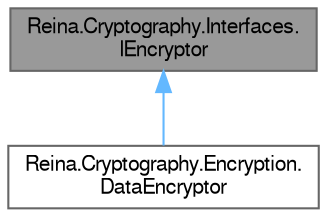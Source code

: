 digraph "Reina.Cryptography.Interfaces.IEncryptor"
{
 // LATEX_PDF_SIZE
  bgcolor="transparent";
  edge [fontname=FreeSans,fontsize=10,labelfontname=FreeSans,labelfontsize=10];
  node [fontname=FreeSans,fontsize=10,shape=box,height=0.2,width=0.4];
  Node1 [id="Node000001",label="Reina.Cryptography.Interfaces.\lIEncryptor",height=0.2,width=0.4,color="gray40", fillcolor="grey60", style="filled", fontcolor="black",tooltip="Defines the contract for the DataEncryptor class that implements data encryption."];
  Node1 -> Node2 [id="edge1_Node000001_Node000002",dir="back",color="steelblue1",style="solid",tooltip=" "];
  Node2 [id="Node000002",label="Reina.Cryptography.Encryption.\lDataEncryptor",height=0.2,width=0.4,color="gray40", fillcolor="white", style="filled",URL="$class_reina_1_1_cryptography_1_1_encryption_1_1_data_encryptor.html",tooltip="Implements encryption operations using a cascading triple-layered technique with Twofish,..."];
}
